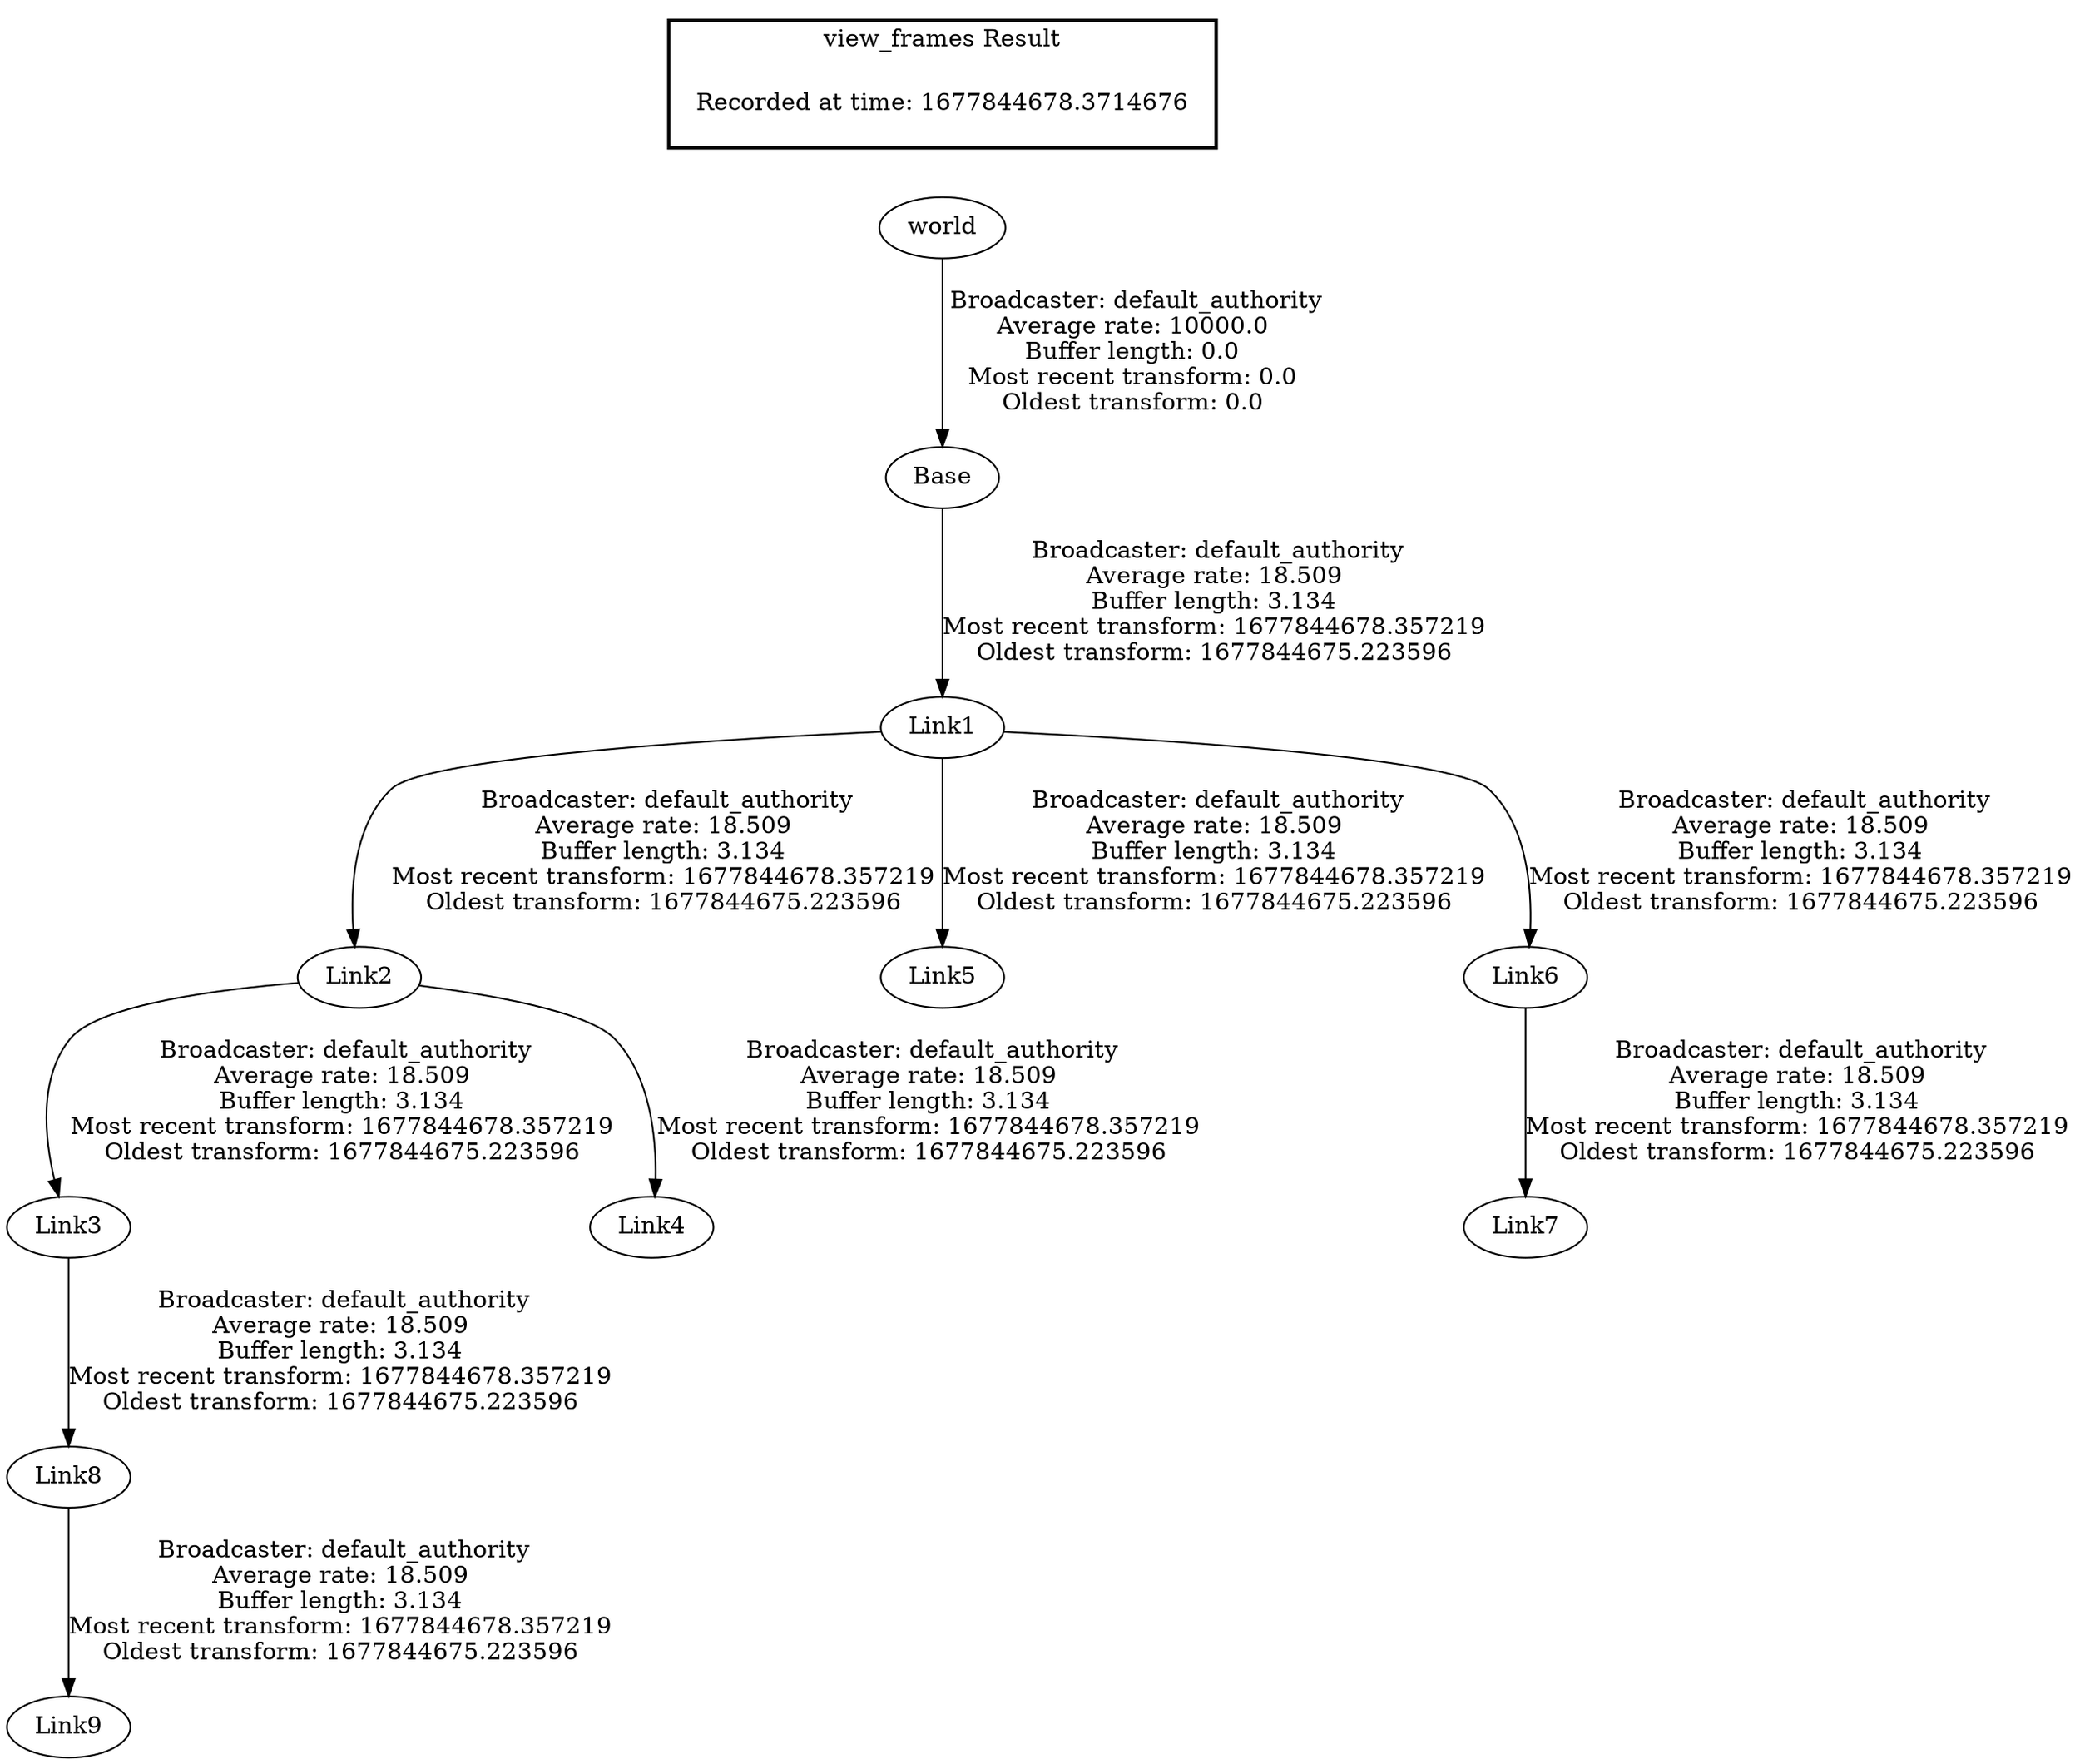digraph G {
"world" -> "Base"[label=" Broadcaster: default_authority\nAverage rate: 10000.0\nBuffer length: 0.0\nMost recent transform: 0.0\nOldest transform: 0.0\n"];
"Base" -> "Link1"[label=" Broadcaster: default_authority\nAverage rate: 18.509\nBuffer length: 3.134\nMost recent transform: 1677844678.357219\nOldest transform: 1677844675.223596\n"];
"Link1" -> "Link2"[label=" Broadcaster: default_authority\nAverage rate: 18.509\nBuffer length: 3.134\nMost recent transform: 1677844678.357219\nOldest transform: 1677844675.223596\n"];
"Link2" -> "Link3"[label=" Broadcaster: default_authority\nAverage rate: 18.509\nBuffer length: 3.134\nMost recent transform: 1677844678.357219\nOldest transform: 1677844675.223596\n"];
"Link2" -> "Link4"[label=" Broadcaster: default_authority\nAverage rate: 18.509\nBuffer length: 3.134\nMost recent transform: 1677844678.357219\nOldest transform: 1677844675.223596\n"];
"Link1" -> "Link5"[label=" Broadcaster: default_authority\nAverage rate: 18.509\nBuffer length: 3.134\nMost recent transform: 1677844678.357219\nOldest transform: 1677844675.223596\n"];
"Link1" -> "Link6"[label=" Broadcaster: default_authority\nAverage rate: 18.509\nBuffer length: 3.134\nMost recent transform: 1677844678.357219\nOldest transform: 1677844675.223596\n"];
"Link6" -> "Link7"[label=" Broadcaster: default_authority\nAverage rate: 18.509\nBuffer length: 3.134\nMost recent transform: 1677844678.357219\nOldest transform: 1677844675.223596\n"];
"Link3" -> "Link8"[label=" Broadcaster: default_authority\nAverage rate: 18.509\nBuffer length: 3.134\nMost recent transform: 1677844678.357219\nOldest transform: 1677844675.223596\n"];
"Link8" -> "Link9"[label=" Broadcaster: default_authority\nAverage rate: 18.509\nBuffer length: 3.134\nMost recent transform: 1677844678.357219\nOldest transform: 1677844675.223596\n"];
edge [style=invis];
 subgraph cluster_legend { style=bold; color=black; label ="view_frames Result";
"Recorded at time: 1677844678.3714676"[ shape=plaintext ] ;
}->"world";
}